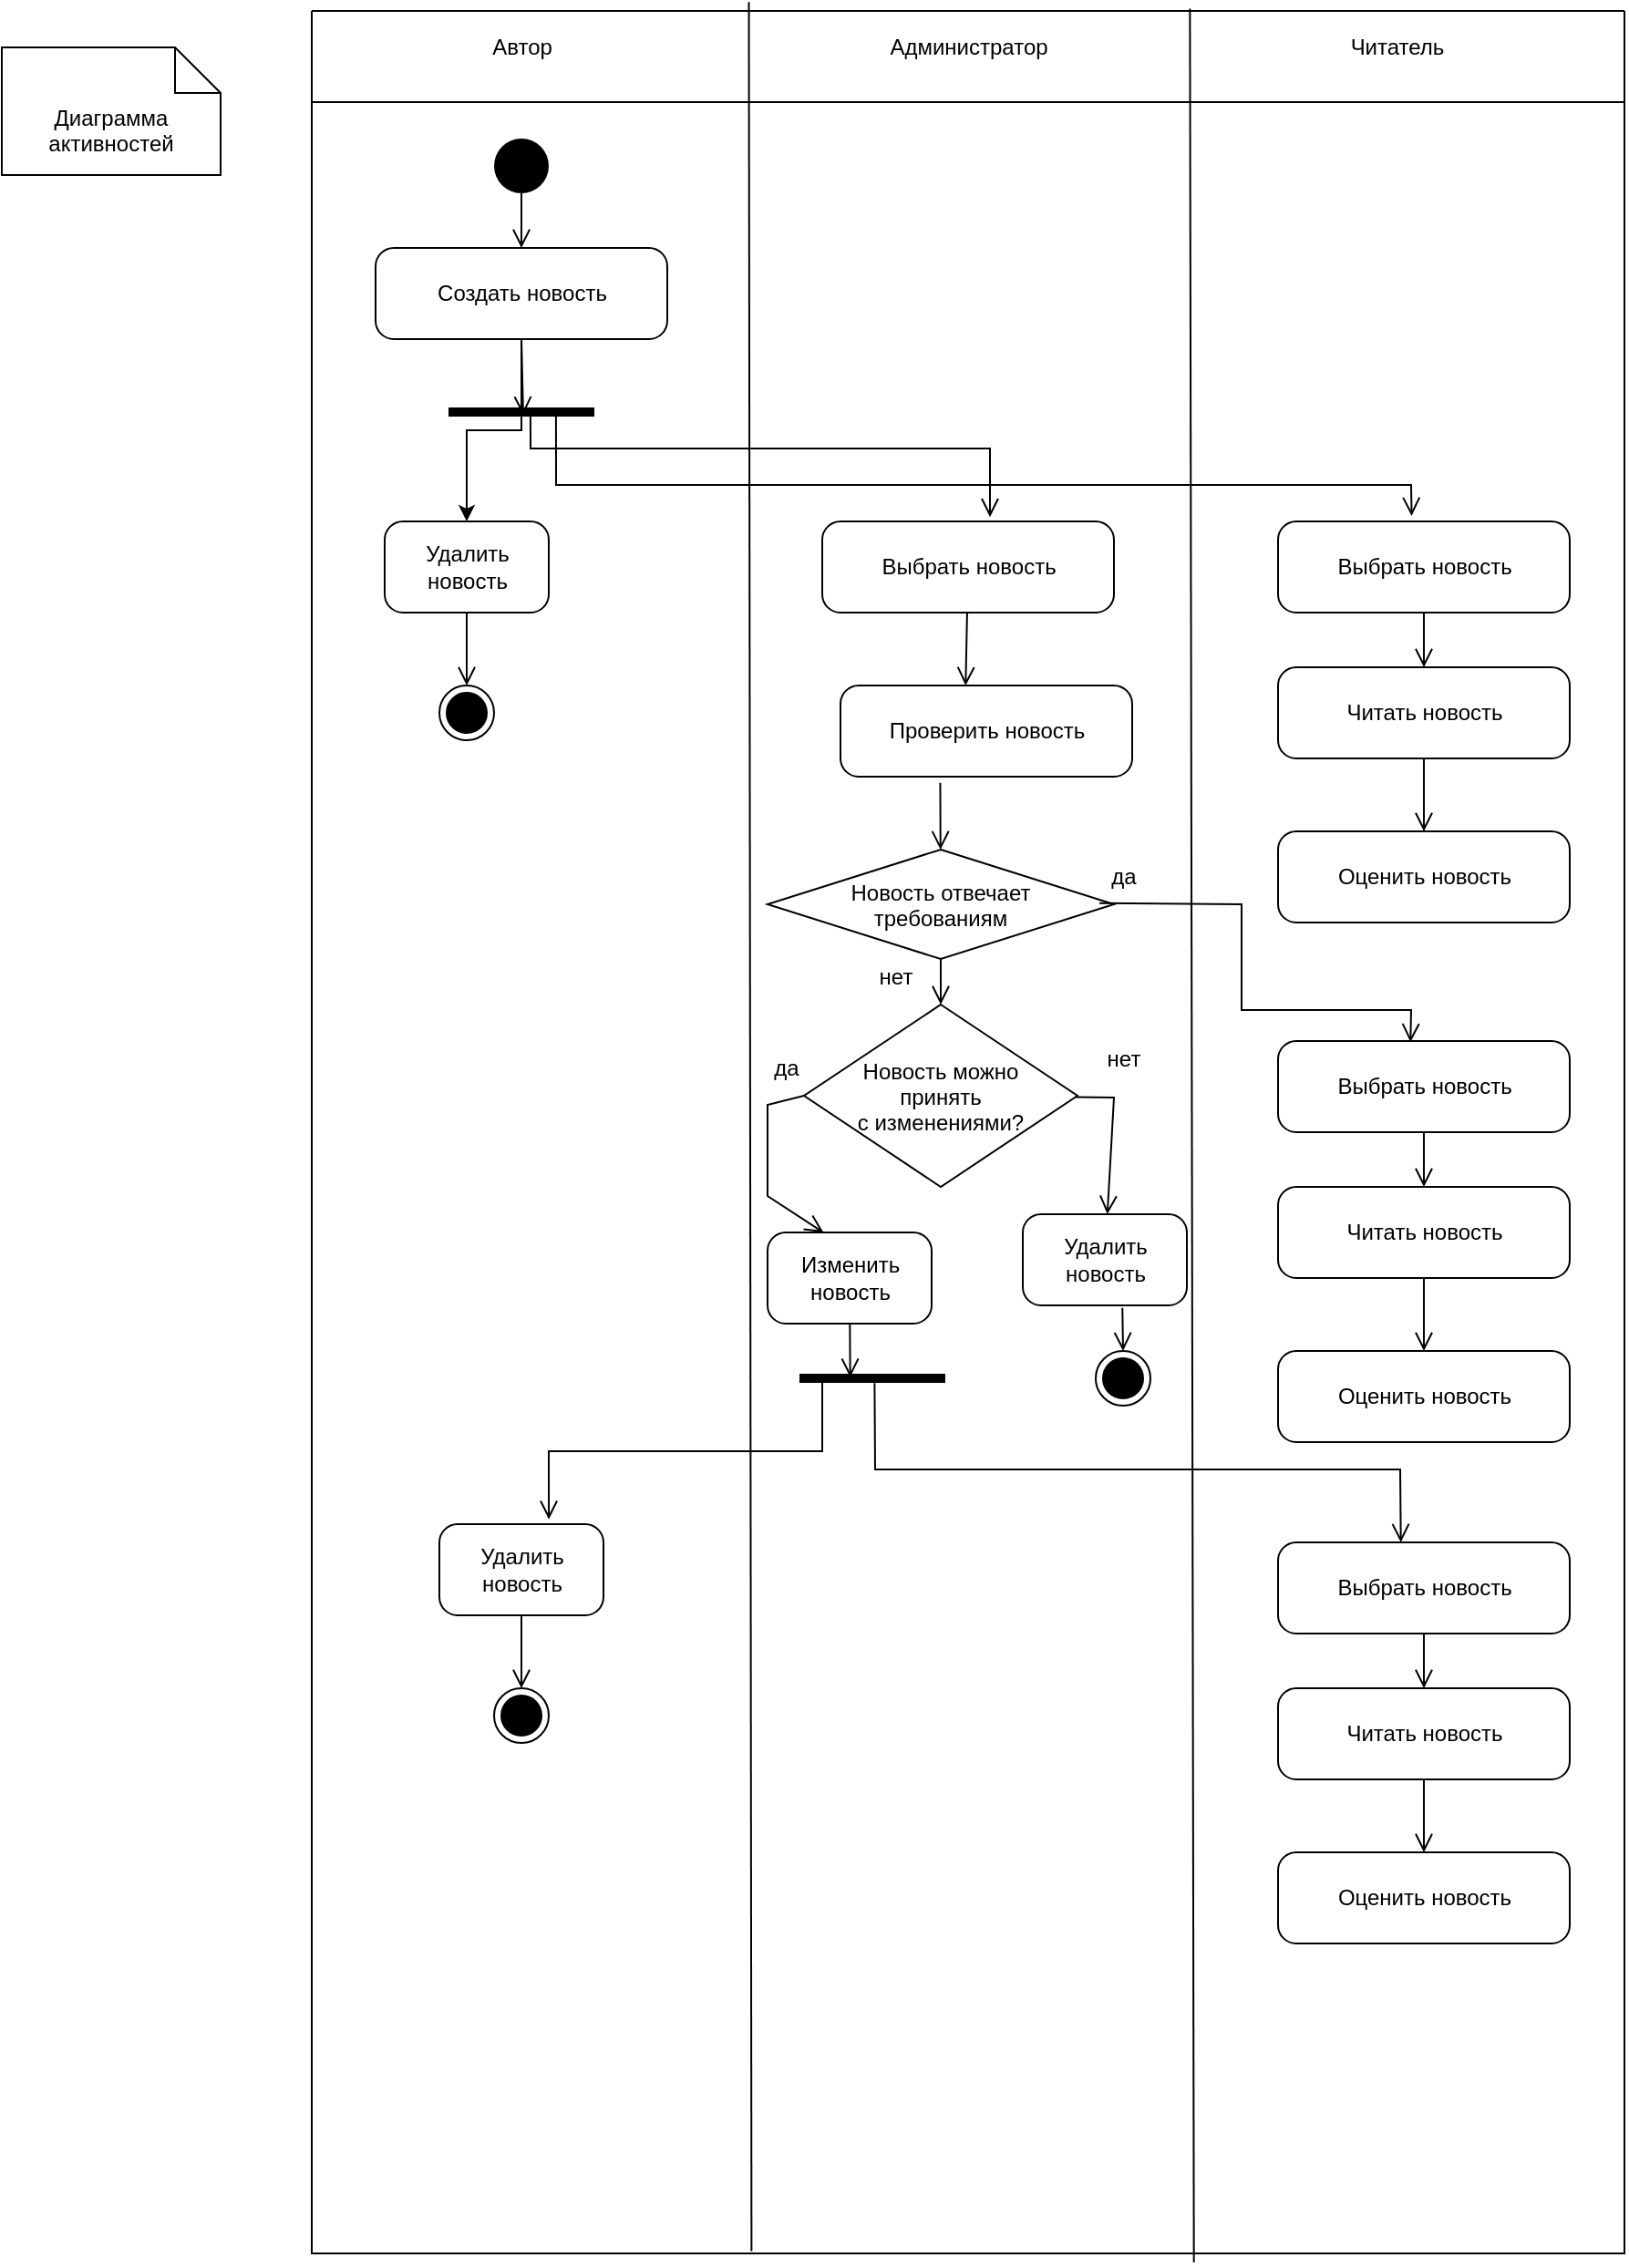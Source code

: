 <mxfile version="15.8.9" type="device"><diagram id="PC3sRhN7env1B1pwVTtG" name="Page-1"><mxGraphModel dx="782" dy="436" grid="1" gridSize="10" guides="1" tooltips="1" connect="1" arrows="1" fold="1" page="1" pageScale="1" pageWidth="1200" pageHeight="1920" math="0" shadow="0"><root><mxCell id="0"/><mxCell id="1" parent="0"/><mxCell id="yXfc1PuWNV_p-a6f_JE0-1" value="Диаграмма активностей" style="shape=note2;boundedLbl=1;whiteSpace=wrap;html=1;size=25;verticalAlign=top;align=center;" vertex="1" parent="1"><mxGeometry x="30" y="30" width="120" height="70" as="geometry"/></mxCell><mxCell id="yXfc1PuWNV_p-a6f_JE0-2" value="" style="swimlane;startSize=0;" vertex="1" parent="1"><mxGeometry x="200" y="10" width="720" height="1230" as="geometry"/></mxCell><mxCell id="yXfc1PuWNV_p-a6f_JE0-7" value="Читатель" style="text;html=1;align=center;verticalAlign=middle;resizable=0;points=[];autosize=1;strokeColor=none;fillColor=none;" vertex="1" parent="yXfc1PuWNV_p-a6f_JE0-2"><mxGeometry x="560" y="10" width="70" height="20" as="geometry"/></mxCell><mxCell id="yXfc1PuWNV_p-a6f_JE0-6" value="Администратор" style="text;html=1;align=center;verticalAlign=middle;resizable=0;points=[];autosize=1;strokeColor=none;fillColor=none;" vertex="1" parent="yXfc1PuWNV_p-a6f_JE0-2"><mxGeometry x="310" y="10" width="100" height="20" as="geometry"/></mxCell><mxCell id="yXfc1PuWNV_p-a6f_JE0-5" value="Автор" style="text;html=1;align=center;verticalAlign=middle;resizable=0;points=[];autosize=1;strokeColor=none;fillColor=none;" vertex="1" parent="yXfc1PuWNV_p-a6f_JE0-2"><mxGeometry x="90" y="10" width="50" height="20" as="geometry"/></mxCell><mxCell id="yXfc1PuWNV_p-a6f_JE0-9" value="" style="ellipse;fillColor=#000000;strokeColor=none;" vertex="1" parent="yXfc1PuWNV_p-a6f_JE0-2"><mxGeometry x="100" y="70" width="30" height="30" as="geometry"/></mxCell><mxCell id="yXfc1PuWNV_p-a6f_JE0-72" value="" style="edgeStyle=orthogonalEdgeStyle;rounded=0;orthogonalLoop=1;jettySize=auto;html=1;" edge="1" parent="yXfc1PuWNV_p-a6f_JE0-2" source="yXfc1PuWNV_p-a6f_JE0-10" target="yXfc1PuWNV_p-a6f_JE0-71"><mxGeometry relative="1" as="geometry"/></mxCell><mxCell id="yXfc1PuWNV_p-a6f_JE0-10" value="Создать новость" style="html=1;dashed=0;rounded=1;absoluteArcSize=1;arcSize=20;verticalAlign=middle;align=center;" vertex="1" parent="yXfc1PuWNV_p-a6f_JE0-2"><mxGeometry x="35" y="130" width="160" height="50" as="geometry"/></mxCell><mxCell id="yXfc1PuWNV_p-a6f_JE0-12" value="" style="endArrow=open;startArrow=none;endFill=0;startFill=0;endSize=8;html=1;verticalAlign=bottom;labelBackgroundColor=none;strokeWidth=1;rounded=0;entryX=0.5;entryY=0;entryDx=0;entryDy=0;" edge="1" parent="yXfc1PuWNV_p-a6f_JE0-2" source="yXfc1PuWNV_p-a6f_JE0-9" target="yXfc1PuWNV_p-a6f_JE0-10"><mxGeometry width="160" relative="1" as="geometry"><mxPoint x="115" y="90" as="sourcePoint"/><mxPoint x="460" y="110" as="targetPoint"/></mxGeometry></mxCell><mxCell id="yXfc1PuWNV_p-a6f_JE0-13" value="Выбрать новость" style="html=1;dashed=0;rounded=1;absoluteArcSize=1;arcSize=20;verticalAlign=middle;align=center;" vertex="1" parent="yXfc1PuWNV_p-a6f_JE0-2"><mxGeometry x="280" y="280" width="160" height="50" as="geometry"/></mxCell><mxCell id="yXfc1PuWNV_p-a6f_JE0-15" value="" style="html=1;points=[];perimeter=orthogonalPerimeter;fillColor=#000000;strokeColor=none;rotation=90;" vertex="1" parent="yXfc1PuWNV_p-a6f_JE0-2"><mxGeometry x="112.5" y="180" width="5" height="80" as="geometry"/></mxCell><mxCell id="yXfc1PuWNV_p-a6f_JE0-17" value="" style="endArrow=open;startArrow=none;endFill=0;startFill=0;endSize=8;html=1;verticalAlign=bottom;labelBackgroundColor=none;strokeWidth=1;rounded=0;exitX=0.833;exitY=0.263;exitDx=0;exitDy=0;entryX=0.458;entryY=-0.06;entryDx=0;entryDy=0;entryPerimeter=0;exitPerimeter=0;" edge="1" parent="yXfc1PuWNV_p-a6f_JE0-2" source="yXfc1PuWNV_p-a6f_JE0-15" target="yXfc1PuWNV_p-a6f_JE0-18"><mxGeometry width="160" relative="1" as="geometry"><mxPoint x="125" y="100" as="sourcePoint"/><mxPoint x="125" y="140" as="targetPoint"/><Array as="points"><mxPoint x="134" y="260"/><mxPoint x="603" y="260"/></Array></mxGeometry></mxCell><mxCell id="yXfc1PuWNV_p-a6f_JE0-18" value="Выбрать новость" style="html=1;dashed=0;rounded=1;absoluteArcSize=1;arcSize=20;verticalAlign=middle;align=center;" vertex="1" parent="yXfc1PuWNV_p-a6f_JE0-2"><mxGeometry x="530" y="280" width="160" height="50" as="geometry"/></mxCell><mxCell id="yXfc1PuWNV_p-a6f_JE0-19" value="" style="endArrow=open;startArrow=none;endFill=0;startFill=0;endSize=8;html=1;verticalAlign=bottom;labelBackgroundColor=none;strokeWidth=1;rounded=0;entryX=0.575;entryY=-0.047;entryDx=0;entryDy=0;entryPerimeter=0;exitX=1;exitY=0.438;exitDx=0;exitDy=0;exitPerimeter=0;" edge="1" parent="yXfc1PuWNV_p-a6f_JE0-2" source="yXfc1PuWNV_p-a6f_JE0-15" target="yXfc1PuWNV_p-a6f_JE0-13"><mxGeometry width="160" relative="1" as="geometry"><mxPoint x="115" y="220" as="sourcePoint"/><mxPoint x="125" y="227.5" as="targetPoint"/><Array as="points"><mxPoint x="120" y="240"/><mxPoint x="180" y="240"/><mxPoint x="372" y="240"/></Array></mxGeometry></mxCell><mxCell id="yXfc1PuWNV_p-a6f_JE0-20" value="" style="endArrow=open;startArrow=none;endFill=0;startFill=0;endSize=8;html=1;verticalAlign=bottom;labelBackgroundColor=none;strokeWidth=1;rounded=0;exitX=0.5;exitY=1;exitDx=0;exitDy=0;entryX=0.833;entryY=0.488;entryDx=0;entryDy=0;entryPerimeter=0;" edge="1" parent="yXfc1PuWNV_p-a6f_JE0-2" source="yXfc1PuWNV_p-a6f_JE0-10" target="yXfc1PuWNV_p-a6f_JE0-15"><mxGeometry width="160" relative="1" as="geometry"><mxPoint x="125" y="190" as="sourcePoint"/><mxPoint x="125" y="227.5" as="targetPoint"/></mxGeometry></mxCell><mxCell id="yXfc1PuWNV_p-a6f_JE0-23" value="Читать новость" style="html=1;dashed=0;rounded=1;absoluteArcSize=1;arcSize=20;verticalAlign=middle;align=center;" vertex="1" parent="yXfc1PuWNV_p-a6f_JE0-2"><mxGeometry x="530" y="360" width="160" height="50" as="geometry"/></mxCell><mxCell id="yXfc1PuWNV_p-a6f_JE0-25" value="" style="endArrow=open;startArrow=none;endFill=0;startFill=0;endSize=8;html=1;verticalAlign=bottom;labelBackgroundColor=none;strokeWidth=1;rounded=0;entryX=0.5;entryY=0;entryDx=0;entryDy=0;" edge="1" parent="yXfc1PuWNV_p-a6f_JE0-2" source="yXfc1PuWNV_p-a6f_JE0-18" target="yXfc1PuWNV_p-a6f_JE0-23"><mxGeometry width="160" relative="1" as="geometry"><mxPoint x="280" y="280" as="sourcePoint"/><mxPoint x="440" y="280" as="targetPoint"/></mxGeometry></mxCell><mxCell id="yXfc1PuWNV_p-a6f_JE0-26" value="Оценить новость" style="html=1;dashed=0;rounded=1;absoluteArcSize=1;arcSize=20;verticalAlign=middle;align=center;" vertex="1" parent="yXfc1PuWNV_p-a6f_JE0-2"><mxGeometry x="530" y="450" width="160" height="50" as="geometry"/></mxCell><mxCell id="yXfc1PuWNV_p-a6f_JE0-27" value="" style="endArrow=open;startArrow=none;endFill=0;startFill=0;endSize=8;html=1;verticalAlign=bottom;labelBackgroundColor=none;strokeWidth=1;rounded=0;entryX=0.5;entryY=0;entryDx=0;entryDy=0;exitX=0.5;exitY=1;exitDx=0;exitDy=0;" edge="1" parent="yXfc1PuWNV_p-a6f_JE0-2" source="yXfc1PuWNV_p-a6f_JE0-23" target="yXfc1PuWNV_p-a6f_JE0-26"><mxGeometry width="160" relative="1" as="geometry"><mxPoint x="620" y="340" as="sourcePoint"/><mxPoint x="620" y="370" as="targetPoint"/></mxGeometry></mxCell><mxCell id="yXfc1PuWNV_p-a6f_JE0-28" value="Проверить новость" style="html=1;dashed=0;rounded=1;absoluteArcSize=1;arcSize=20;verticalAlign=middle;align=center;" vertex="1" parent="yXfc1PuWNV_p-a6f_JE0-2"><mxGeometry x="290" y="370" width="160" height="50" as="geometry"/></mxCell><mxCell id="yXfc1PuWNV_p-a6f_JE0-29" value="" style="endArrow=open;startArrow=none;endFill=0;startFill=0;endSize=8;html=1;verticalAlign=bottom;labelBackgroundColor=none;strokeWidth=1;rounded=0;entryX=0.429;entryY=0;entryDx=0;entryDy=0;entryPerimeter=0;" edge="1" parent="yXfc1PuWNV_p-a6f_JE0-2" source="yXfc1PuWNV_p-a6f_JE0-13" target="yXfc1PuWNV_p-a6f_JE0-28"><mxGeometry width="160" relative="1" as="geometry"><mxPoint x="380" y="350" as="sourcePoint"/><mxPoint x="620" y="370" as="targetPoint"/></mxGeometry></mxCell><mxCell id="yXfc1PuWNV_p-a6f_JE0-31" value="Новость отвечает&#10;требованиям" style="rhombus;" vertex="1" parent="yXfc1PuWNV_p-a6f_JE0-2"><mxGeometry x="250" y="460" width="190" height="60" as="geometry"/></mxCell><mxCell id="yXfc1PuWNV_p-a6f_JE0-32" value="" style="endArrow=open;startArrow=none;endFill=0;startFill=0;endSize=8;html=1;verticalAlign=bottom;labelBackgroundColor=none;strokeWidth=1;rounded=0;exitX=0.342;exitY=1.067;exitDx=0;exitDy=0;exitPerimeter=0;" edge="1" parent="yXfc1PuWNV_p-a6f_JE0-2" source="yXfc1PuWNV_p-a6f_JE0-28" target="yXfc1PuWNV_p-a6f_JE0-31"><mxGeometry width="160" relative="1" as="geometry"><mxPoint x="360" y="410" as="sourcePoint"/><mxPoint x="368.64" y="370" as="targetPoint"/></mxGeometry></mxCell><mxCell id="yXfc1PuWNV_p-a6f_JE0-37" value="Выбрать новость" style="html=1;dashed=0;rounded=1;absoluteArcSize=1;arcSize=20;verticalAlign=middle;align=center;" vertex="1" parent="yXfc1PuWNV_p-a6f_JE0-2"><mxGeometry x="530" y="565.01" width="160" height="50" as="geometry"/></mxCell><mxCell id="yXfc1PuWNV_p-a6f_JE0-38" value="Читать новость" style="html=1;dashed=0;rounded=1;absoluteArcSize=1;arcSize=20;verticalAlign=middle;align=center;" vertex="1" parent="yXfc1PuWNV_p-a6f_JE0-2"><mxGeometry x="530" y="645.01" width="160" height="50" as="geometry"/></mxCell><mxCell id="yXfc1PuWNV_p-a6f_JE0-39" value="" style="endArrow=open;startArrow=none;endFill=0;startFill=0;endSize=8;html=1;verticalAlign=bottom;labelBackgroundColor=none;strokeWidth=1;rounded=0;entryX=0.5;entryY=0;entryDx=0;entryDy=0;" edge="1" parent="yXfc1PuWNV_p-a6f_JE0-2" source="yXfc1PuWNV_p-a6f_JE0-37" target="yXfc1PuWNV_p-a6f_JE0-38"><mxGeometry width="160" relative="1" as="geometry"><mxPoint x="80" y="565.01" as="sourcePoint"/><mxPoint x="240" y="565.01" as="targetPoint"/></mxGeometry></mxCell><mxCell id="yXfc1PuWNV_p-a6f_JE0-40" value="Оценить новость" style="html=1;dashed=0;rounded=1;absoluteArcSize=1;arcSize=20;verticalAlign=middle;align=center;" vertex="1" parent="yXfc1PuWNV_p-a6f_JE0-2"><mxGeometry x="530" y="735.01" width="160" height="50" as="geometry"/></mxCell><mxCell id="yXfc1PuWNV_p-a6f_JE0-41" value="" style="endArrow=open;startArrow=none;endFill=0;startFill=0;endSize=8;html=1;verticalAlign=bottom;labelBackgroundColor=none;strokeWidth=1;rounded=0;entryX=0.5;entryY=0;entryDx=0;entryDy=0;exitX=0.5;exitY=1;exitDx=0;exitDy=0;" edge="1" parent="yXfc1PuWNV_p-a6f_JE0-2" source="yXfc1PuWNV_p-a6f_JE0-38" target="yXfc1PuWNV_p-a6f_JE0-40"><mxGeometry width="160" relative="1" as="geometry"><mxPoint x="420" y="625.01" as="sourcePoint"/><mxPoint x="420" y="655.01" as="targetPoint"/></mxGeometry></mxCell><mxCell id="yXfc1PuWNV_p-a6f_JE0-42" value="" style="endArrow=open;startArrow=none;endFill=0;startFill=0;endSize=8;html=1;verticalAlign=bottom;labelBackgroundColor=none;strokeWidth=1;rounded=0;entryX=0.454;entryY=0.013;entryDx=0;entryDy=0;entryPerimeter=0;exitX=0.958;exitY=0.489;exitDx=0;exitDy=0;exitPerimeter=0;" edge="1" parent="yXfc1PuWNV_p-a6f_JE0-2" source="yXfc1PuWNV_p-a6f_JE0-31" target="yXfc1PuWNV_p-a6f_JE0-37"><mxGeometry width="160" relative="1" as="geometry"><mxPoint x="470" y="490" as="sourcePoint"/><mxPoint x="609" y="575.01" as="targetPoint"/><Array as="points"><mxPoint x="510" y="490"/><mxPoint x="510" y="548"/><mxPoint x="603" y="548.01"/></Array></mxGeometry></mxCell><mxCell id="yXfc1PuWNV_p-a6f_JE0-36" value="да" style="text;html=1;align=center;verticalAlign=middle;resizable=0;points=[];autosize=1;strokeColor=none;fillColor=none;" vertex="1" parent="yXfc1PuWNV_p-a6f_JE0-2"><mxGeometry x="430" y="465" width="30" height="20" as="geometry"/></mxCell><mxCell id="yXfc1PuWNV_p-a6f_JE0-44" value="Новость можно&#10;принять&#10;с изменениями?" style="rhombus;" vertex="1" parent="yXfc1PuWNV_p-a6f_JE0-2"><mxGeometry x="270" y="545.01" width="150" height="100" as="geometry"/></mxCell><mxCell id="yXfc1PuWNV_p-a6f_JE0-45" value="" style="endArrow=open;startArrow=none;endFill=0;startFill=0;endSize=8;html=1;verticalAlign=bottom;labelBackgroundColor=none;strokeWidth=1;rounded=0;exitX=0.5;exitY=1;exitDx=0;exitDy=0;entryX=0.5;entryY=0;entryDx=0;entryDy=0;" edge="1" parent="yXfc1PuWNV_p-a6f_JE0-2" source="yXfc1PuWNV_p-a6f_JE0-31" target="yXfc1PuWNV_p-a6f_JE0-44"><mxGeometry width="160" relative="1" as="geometry"><mxPoint x="354.72" y="433.35" as="sourcePoint"/><mxPoint x="354.874" y="470.04" as="targetPoint"/></mxGeometry></mxCell><mxCell id="yXfc1PuWNV_p-a6f_JE0-55" value="Удалить&lt;br&gt;новость" style="html=1;dashed=0;rounded=1;absoluteArcSize=1;arcSize=20;verticalAlign=middle;align=center;" vertex="1" parent="yXfc1PuWNV_p-a6f_JE0-2"><mxGeometry x="390" y="660" width="90" height="50" as="geometry"/></mxCell><mxCell id="yXfc1PuWNV_p-a6f_JE0-57" value="" style="endArrow=open;startArrow=none;endFill=0;startFill=0;endSize=8;html=1;verticalAlign=bottom;labelBackgroundColor=none;strokeWidth=1;rounded=0;" edge="1" parent="yXfc1PuWNV_p-a6f_JE0-2" source="yXfc1PuWNV_p-a6f_JE0-44" target="yXfc1PuWNV_p-a6f_JE0-55"><mxGeometry width="160" relative="1" as="geometry"><mxPoint x="355" y="530" as="sourcePoint"/><mxPoint x="355" y="560" as="targetPoint"/><Array as="points"><mxPoint x="440" y="596"/></Array></mxGeometry></mxCell><mxCell id="yXfc1PuWNV_p-a6f_JE0-59" value="" style="ellipse;html=1;shape=endState;fillColor=#000000;strokeColor=#000000;" vertex="1" parent="yXfc1PuWNV_p-a6f_JE0-2"><mxGeometry x="430" y="735.01" width="30" height="30" as="geometry"/></mxCell><mxCell id="yXfc1PuWNV_p-a6f_JE0-60" value="" style="endArrow=open;startArrow=none;endFill=0;startFill=0;endSize=8;html=1;verticalAlign=bottom;labelBackgroundColor=none;strokeWidth=1;rounded=0;exitX=0.607;exitY=1.027;exitDx=0;exitDy=0;entryX=0.5;entryY=0;entryDx=0;entryDy=0;exitPerimeter=0;" edge="1" parent="yXfc1PuWNV_p-a6f_JE0-2" source="yXfc1PuWNV_p-a6f_JE0-55"><mxGeometry width="160" relative="1" as="geometry"><mxPoint x="445" y="705.01" as="sourcePoint"/><mxPoint x="445" y="735.01" as="targetPoint"/></mxGeometry></mxCell><mxCell id="yXfc1PuWNV_p-a6f_JE0-58" value="нет" style="text;html=1;align=center;verticalAlign=middle;resizable=0;points=[];autosize=1;strokeColor=none;fillColor=none;" vertex="1" parent="yXfc1PuWNV_p-a6f_JE0-2"><mxGeometry x="430" y="565.01" width="30" height="20" as="geometry"/></mxCell><mxCell id="yXfc1PuWNV_p-a6f_JE0-61" value="Изменить&lt;br&gt;новость" style="html=1;dashed=0;rounded=1;absoluteArcSize=1;arcSize=20;verticalAlign=middle;align=center;" vertex="1" parent="yXfc1PuWNV_p-a6f_JE0-2"><mxGeometry x="250" y="670" width="90" height="50" as="geometry"/></mxCell><mxCell id="yXfc1PuWNV_p-a6f_JE0-62" value="" style="endArrow=open;startArrow=none;endFill=0;startFill=0;endSize=8;html=1;verticalAlign=bottom;labelBackgroundColor=none;strokeWidth=1;rounded=0;exitX=0;exitY=0.5;exitDx=0;exitDy=0;entryX=0.341;entryY=0;entryDx=0;entryDy=0;entryPerimeter=0;" edge="1" parent="yXfc1PuWNV_p-a6f_JE0-2" source="yXfc1PuWNV_p-a6f_JE0-44" target="yXfc1PuWNV_p-a6f_JE0-61"><mxGeometry width="160" relative="1" as="geometry"><mxPoint x="355" y="530" as="sourcePoint"/><mxPoint x="355" y="560" as="targetPoint"/><Array as="points"><mxPoint x="250" y="600"/><mxPoint x="250" y="650"/></Array></mxGeometry></mxCell><mxCell id="yXfc1PuWNV_p-a6f_JE0-64" value="Выбрать новость" style="html=1;dashed=0;rounded=1;absoluteArcSize=1;arcSize=20;verticalAlign=middle;align=center;" vertex="1" parent="yXfc1PuWNV_p-a6f_JE0-2"><mxGeometry x="530" y="840" width="160" height="50" as="geometry"/></mxCell><mxCell id="yXfc1PuWNV_p-a6f_JE0-65" value="Читать новость" style="html=1;dashed=0;rounded=1;absoluteArcSize=1;arcSize=20;verticalAlign=middle;align=center;" vertex="1" parent="yXfc1PuWNV_p-a6f_JE0-2"><mxGeometry x="530" y="920" width="160" height="50" as="geometry"/></mxCell><mxCell id="yXfc1PuWNV_p-a6f_JE0-66" value="" style="endArrow=open;startArrow=none;endFill=0;startFill=0;endSize=8;html=1;verticalAlign=bottom;labelBackgroundColor=none;strokeWidth=1;rounded=0;entryX=0.5;entryY=0;entryDx=0;entryDy=0;" edge="1" parent="yXfc1PuWNV_p-a6f_JE0-2" source="yXfc1PuWNV_p-a6f_JE0-64" target="yXfc1PuWNV_p-a6f_JE0-65"><mxGeometry width="160" relative="1" as="geometry"><mxPoint x="-120" y="830" as="sourcePoint"/><mxPoint x="40" y="830" as="targetPoint"/></mxGeometry></mxCell><mxCell id="yXfc1PuWNV_p-a6f_JE0-67" value="Оценить новость" style="html=1;dashed=0;rounded=1;absoluteArcSize=1;arcSize=20;verticalAlign=middle;align=center;" vertex="1" parent="yXfc1PuWNV_p-a6f_JE0-2"><mxGeometry x="530" y="1010" width="160" height="50" as="geometry"/></mxCell><mxCell id="yXfc1PuWNV_p-a6f_JE0-68" value="" style="endArrow=open;startArrow=none;endFill=0;startFill=0;endSize=8;html=1;verticalAlign=bottom;labelBackgroundColor=none;strokeWidth=1;rounded=0;entryX=0.5;entryY=0;entryDx=0;entryDy=0;exitX=0.5;exitY=1;exitDx=0;exitDy=0;" edge="1" parent="yXfc1PuWNV_p-a6f_JE0-2" source="yXfc1PuWNV_p-a6f_JE0-65" target="yXfc1PuWNV_p-a6f_JE0-67"><mxGeometry width="160" relative="1" as="geometry"><mxPoint x="220" y="890" as="sourcePoint"/><mxPoint x="220" y="920" as="targetPoint"/></mxGeometry></mxCell><mxCell id="yXfc1PuWNV_p-a6f_JE0-71" value="Удалить&lt;br&gt;новость" style="html=1;dashed=0;rounded=1;absoluteArcSize=1;arcSize=20;verticalAlign=middle;align=center;" vertex="1" parent="yXfc1PuWNV_p-a6f_JE0-2"><mxGeometry x="40" y="280" width="90" height="50" as="geometry"/></mxCell><mxCell id="yXfc1PuWNV_p-a6f_JE0-73" value="" style="ellipse;html=1;shape=endState;fillColor=#000000;strokeColor=#000000;" vertex="1" parent="yXfc1PuWNV_p-a6f_JE0-2"><mxGeometry x="70" y="370" width="30" height="30" as="geometry"/></mxCell><mxCell id="yXfc1PuWNV_p-a6f_JE0-75" value="" style="endArrow=open;startArrow=none;endFill=0;startFill=0;endSize=8;html=1;verticalAlign=bottom;labelBackgroundColor=none;strokeWidth=1;rounded=0;exitX=0.5;exitY=1;exitDx=0;exitDy=0;entryX=0.5;entryY=0;entryDx=0;entryDy=0;" edge="1" parent="yXfc1PuWNV_p-a6f_JE0-2" source="yXfc1PuWNV_p-a6f_JE0-71" target="yXfc1PuWNV_p-a6f_JE0-73"><mxGeometry width="160" relative="1" as="geometry"><mxPoint x="125" y="110" as="sourcePoint"/><mxPoint x="125" y="140" as="targetPoint"/></mxGeometry></mxCell><mxCell id="yXfc1PuWNV_p-a6f_JE0-76" value="" style="html=1;points=[];perimeter=orthogonalPerimeter;fillColor=#000000;strokeColor=none;rotation=90;" vertex="1" parent="yXfc1PuWNV_p-a6f_JE0-2"><mxGeometry x="305" y="710.01" width="5" height="80" as="geometry"/></mxCell><mxCell id="yXfc1PuWNV_p-a6f_JE0-78" value="" style="endArrow=open;startArrow=none;endFill=0;startFill=0;endSize=8;html=1;verticalAlign=bottom;labelBackgroundColor=none;strokeWidth=1;rounded=0;entryX=0.365;entryY=0.652;entryDx=0;entryDy=0;entryPerimeter=0;" edge="1" parent="yXfc1PuWNV_p-a6f_JE0-2" source="yXfc1PuWNV_p-a6f_JE0-61" target="yXfc1PuWNV_p-a6f_JE0-76"><mxGeometry width="160" relative="1" as="geometry"><mxPoint x="354.72" y="433.35" as="sourcePoint"/><mxPoint x="354.874" y="470.04" as="targetPoint"/></mxGeometry></mxCell><mxCell id="yXfc1PuWNV_p-a6f_JE0-79" value="" style="endArrow=open;startArrow=none;endFill=0;startFill=0;endSize=8;html=1;verticalAlign=bottom;labelBackgroundColor=none;strokeWidth=1;rounded=0;entryX=0.421;entryY=0;entryDx=0;entryDy=0;entryPerimeter=0;exitX=1.031;exitY=0.485;exitDx=0;exitDy=0;exitPerimeter=0;" edge="1" parent="yXfc1PuWNV_p-a6f_JE0-2" source="yXfc1PuWNV_p-a6f_JE0-76" target="yXfc1PuWNV_p-a6f_JE0-64"><mxGeometry width="160" relative="1" as="geometry"><mxPoint x="305.156" y="730" as="sourcePoint"/><mxPoint x="305.34" y="759.335" as="targetPoint"/><Array as="points"><mxPoint x="309" y="800"/><mxPoint x="597" y="800"/></Array></mxGeometry></mxCell><mxCell id="yXfc1PuWNV_p-a6f_JE0-81" value="Удалить&lt;br&gt;новость" style="html=1;dashed=0;rounded=1;absoluteArcSize=1;arcSize=20;verticalAlign=middle;align=center;" vertex="1" parent="yXfc1PuWNV_p-a6f_JE0-2"><mxGeometry x="70" y="830" width="90" height="50" as="geometry"/></mxCell><mxCell id="yXfc1PuWNV_p-a6f_JE0-82" value="" style="ellipse;html=1;shape=endState;fillColor=#000000;strokeColor=#000000;" vertex="1" parent="yXfc1PuWNV_p-a6f_JE0-2"><mxGeometry x="100" y="920" width="30" height="30" as="geometry"/></mxCell><mxCell id="yXfc1PuWNV_p-a6f_JE0-83" value="" style="endArrow=open;startArrow=none;endFill=0;startFill=0;endSize=8;html=1;verticalAlign=bottom;labelBackgroundColor=none;strokeWidth=1;rounded=0;exitX=0.5;exitY=1;exitDx=0;exitDy=0;entryX=0.5;entryY=0;entryDx=0;entryDy=0;" edge="1" parent="yXfc1PuWNV_p-a6f_JE0-2" source="yXfc1PuWNV_p-a6f_JE0-81" target="yXfc1PuWNV_p-a6f_JE0-82"><mxGeometry width="160" relative="1" as="geometry"><mxPoint x="-45" y="650" as="sourcePoint"/><mxPoint x="-45" y="680" as="targetPoint"/></mxGeometry></mxCell><mxCell id="yXfc1PuWNV_p-a6f_JE0-84" value="" style="endArrow=open;startArrow=none;endFill=0;startFill=0;endSize=8;html=1;verticalAlign=bottom;labelBackgroundColor=none;strokeWidth=1;rounded=0;entryX=0.667;entryY=-0.053;entryDx=0;entryDy=0;entryPerimeter=0;" edge="1" parent="yXfc1PuWNV_p-a6f_JE0-2" source="yXfc1PuWNV_p-a6f_JE0-76" target="yXfc1PuWNV_p-a6f_JE0-81"><mxGeometry width="160" relative="1" as="geometry"><mxPoint x="305.156" y="730" as="sourcePoint"/><mxPoint x="305.34" y="759.335" as="targetPoint"/><Array as="points"><mxPoint x="280" y="790"/><mxPoint x="130" y="790"/></Array></mxGeometry></mxCell><mxCell id="yXfc1PuWNV_p-a6f_JE0-3" value="" style="endArrow=none;html=1;rounded=0;entryX=0.333;entryY=-0.004;entryDx=0;entryDy=0;entryPerimeter=0;exitX=0.335;exitY=0.999;exitDx=0;exitDy=0;exitPerimeter=0;" edge="1" parent="1" source="yXfc1PuWNV_p-a6f_JE0-2" target="yXfc1PuWNV_p-a6f_JE0-2"><mxGeometry width="50" height="50" relative="1" as="geometry"><mxPoint x="440" y="540" as="sourcePoint"/><mxPoint x="490" y="220" as="targetPoint"/></mxGeometry></mxCell><mxCell id="yXfc1PuWNV_p-a6f_JE0-4" value="" style="endArrow=none;html=1;rounded=0;entryX=0.669;entryY=-0.001;entryDx=0;entryDy=0;entryPerimeter=0;exitX=0.672;exitY=1.004;exitDx=0;exitDy=0;exitPerimeter=0;" edge="1" parent="1" source="yXfc1PuWNV_p-a6f_JE0-2" target="yXfc1PuWNV_p-a6f_JE0-2"><mxGeometry width="50" height="50" relative="1" as="geometry"><mxPoint x="682" y="560" as="sourcePoint"/><mxPoint x="682" y="40" as="targetPoint"/></mxGeometry></mxCell><mxCell id="yXfc1PuWNV_p-a6f_JE0-8" value="" style="endArrow=none;html=1;rounded=0;" edge="1" parent="1"><mxGeometry width="50" height="50" relative="1" as="geometry"><mxPoint x="200" y="60" as="sourcePoint"/><mxPoint x="920" y="60" as="targetPoint"/><Array as="points"><mxPoint x="560" y="60"/></Array></mxGeometry></mxCell><mxCell id="yXfc1PuWNV_p-a6f_JE0-46" value="нет" style="text;html=1;align=center;verticalAlign=middle;resizable=0;points=[];autosize=1;strokeColor=none;fillColor=none;" vertex="1" parent="1"><mxGeometry x="505" y="530" width="30" height="20" as="geometry"/></mxCell><mxCell id="yXfc1PuWNV_p-a6f_JE0-63" value="да" style="text;html=1;align=center;verticalAlign=middle;resizable=0;points=[];autosize=1;strokeColor=none;fillColor=none;" vertex="1" parent="1"><mxGeometry x="445" y="580" width="30" height="20" as="geometry"/></mxCell></root></mxGraphModel></diagram></mxfile>